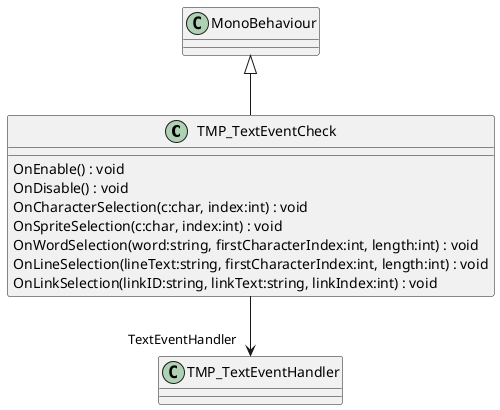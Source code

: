 @startuml
class TMP_TextEventCheck {
    OnEnable() : void
    OnDisable() : void
    OnCharacterSelection(c:char, index:int) : void
    OnSpriteSelection(c:char, index:int) : void
    OnWordSelection(word:string, firstCharacterIndex:int, length:int) : void
    OnLineSelection(lineText:string, firstCharacterIndex:int, length:int) : void
    OnLinkSelection(linkID:string, linkText:string, linkIndex:int) : void
}
MonoBehaviour <|-- TMP_TextEventCheck
TMP_TextEventCheck --> "TextEventHandler" TMP_TextEventHandler
@enduml
